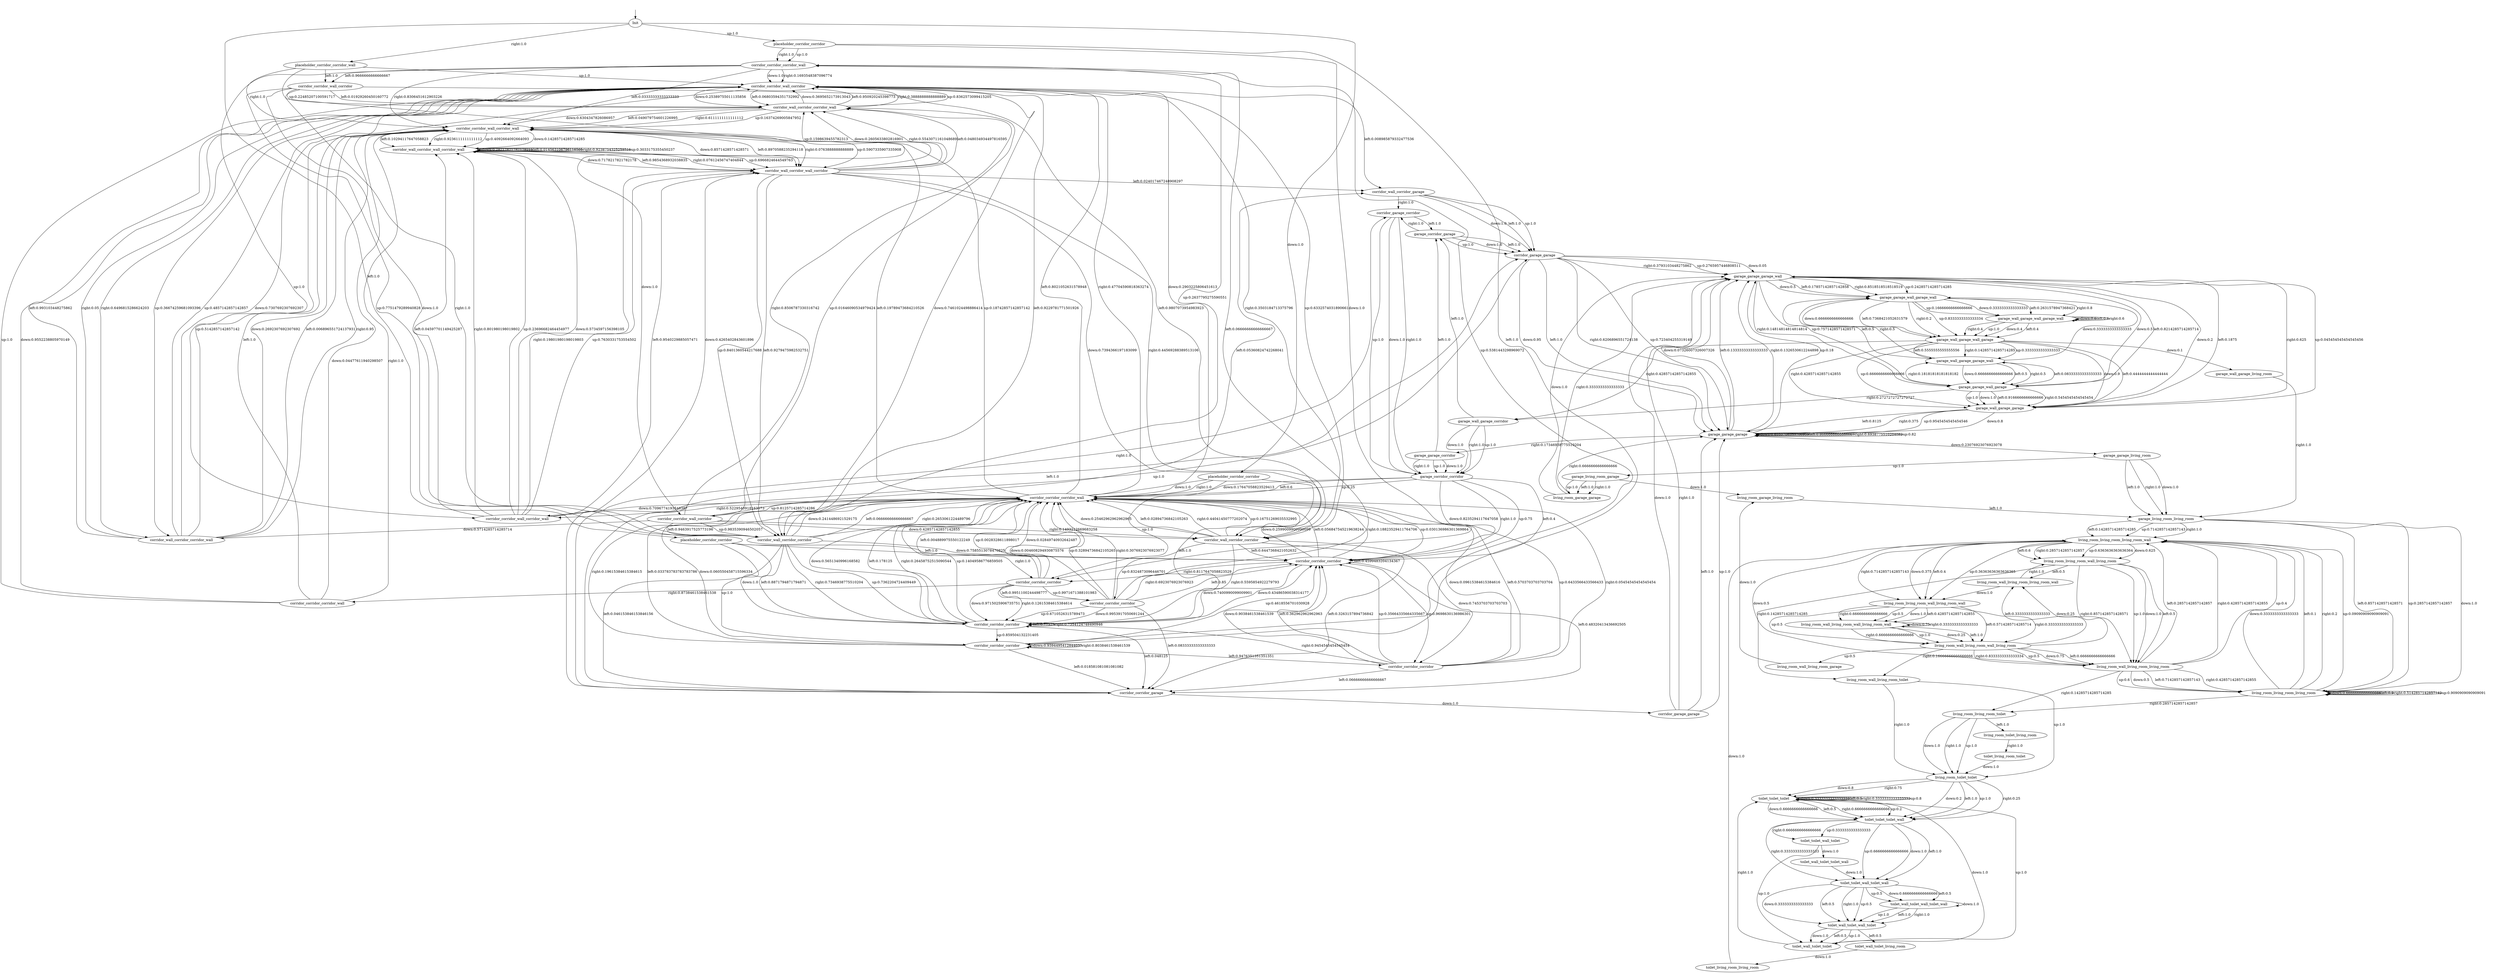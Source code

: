 digraph "learned_models/world1" {
q0 [label=Init];
q1 [label=placeholder_corridor_corridor];
q2 [label=placeholder_corridor_corridor_wall];
q3 [label=placeholder_corridor_corridor];
q4 [label=placeholder_corridor_corridor];
q5 [label=corridor_corridor_corridor_wall];
q6 [label=corridor_corridor_corridor];
q7 [label=corridor_corridor_corridor];
q8 [label=corridor_corridor_wall_corridor];
q9 [label=corridor_corridor_wall_corridor_wall];
q10 [label=corridor_corridor_wall_corridor];
q11 [label=corridor_corridor_wall_corridor];
q12 [label=corridor_corridor_corridor_wall];
q13 [label=corridor_corridor_corridor];
q14 [label=corridor_corridor_corridor];
q15 [label=corridor_corridor_corridor_wall];
q16 [label=corridor_corridor_corridor];
q17 [label=corridor_wall_corridor_corridor_wall];
q18 [label=corridor_wall_corridor_corridor];
q19 [label=corridor_wall_corridor_wall_corridor_wall];
q20 [label=corridor_wall_corridor_wall_corridor];
q21 [label=corridor_wall_corridor_corridor_wall];
q22 [label=corridor_wall_corridor_corridor];
q23 [label=corridor_corridor_corridor];
q24 [label=corridor_corridor_garage];
q25 [label=corridor_corridor_wall_corridor_wall];
q26 [label=corridor_garage_corridor];
q27 [label=corridor_garage_garage];
q28 [label=corridor_garage_garage];
q29 [label=garage_garage_garage_wall];
q30 [label=garage_garage_garage];
q31 [label=garage_corridor_garage];
q32 [label=garage_corridor_corridor];
q33 [label=garage_garage_corridor];
q34 [label=garage_garage_living_room];
q35 [label=garage_garage_wall_garage_wall];
q36 [label=garage_garage_wall_garage];
q37 [label=corridor_wall_corridor_garage];
q38 [label=garage_wall_garage_garage];
q39 [label=garage_wall_garage_wall_garage_wall];
q40 [label=garage_wall_garage_wall_garage];
q41 [label=garage_living_room_garage];
q42 [label=garage_living_room_living_room];
q43 [label=living_room_living_room_living_room_wall];
q44 [label=living_room_living_room_living_room];
q45 [label=living_room_garage_garage];
q46 [label=living_room_garage_living_room];
q47 [label=garage_wall_garage_garage_wall];
q48 [label=living_room_living_room_toilet];
q49 [label=living_room_living_room_wall_living_room];
q50 [label=garage_wall_garage_corridor];
q51 [label=living_room_wall_living_room_living_room];
q52 [label=living_room_toilet_toilet];
q53 [label=living_room_toilet_living_room];
q54 [label=toilet_living_room_toilet];
q55 [label=toilet_toilet_toilet];
q56 [label=living_room_living_room_wall_living_room_wall];
q57 [label=living_room_wall_living_room_wall_living_room];
q58 [label=toilet_toilet_toilet_wall];
q59 [label=garage_wall_garage_living_room];
q60 [label=toilet_toilet_wall_toilet_wall];
q61 [label=toilet_toilet_wall_toilet];
q62 [label=toilet_wall_toilet_toilet_wall];
q63 [label=toilet_wall_toilet_wall_toilet];
q64 [label=living_room_wall_living_room_wall_living_room_wall];
q65 [label=toilet_wall_toilet_wall_toilet_wall];
q66 [label=toilet_wall_toilet_toilet];
q67 [label=living_room_wall_living_room_toilet];
q68 [label=toilet_wall_toilet_living_room];
q69 [label=toilet_living_room_living_room];
q70 [label=living_room_wall_living_room_garage];
q71 [label=living_room_wall_living_room_living_room_wall];
q0 -> q4  [label="down:1.0"];
q0 -> q3  [label="left:1.0"];
q0 -> q2  [label="right:1.0"];
q0 -> q1  [label="up:1.0"];
q1 -> q14  [label="down:1.0"];
q1 -> q13  [label="left:1.0"];
q1 -> q12  [label="right:1.0"];
q1 -> q12  [label="up:1.0"];
q2 -> q11  [label="down:1.0"];
q2 -> q10  [label="left:1.0"];
q2 -> q9  [label="right:1.0"];
q2 -> q8  [label="up:1.0"];
q3 -> q7  [label="down:1.0"];
q3 -> q6  [label="left:1.0"];
q3 -> q14  [label="right:1.0"];
q3 -> q13  [label="up:1.0"];
q4 -> q5  [label="down:1.0"];
q4 -> q5  [label="right:1.0"];
q4 -> q7  [label="left:1.0"];
q4 -> q14  [label="up:1.0"];
q5 -> q8  [label="down:0.2903225806451613"];
q5 -> q25  [label="down:0.7096774193548387"];
q5 -> q8  [label="left:0.8021052631578948"];
q5 -> q9  [label="left:0.19789473684210526"];
q5 -> q8  [label="right:0.47704590818363274"];
q5 -> q25  [label="right:0.5229540918163673"];
q5 -> q9  [label="up:0.18742857142857142"];
q5 -> q11  [label="up:0.8125714285714286"];
q6 -> q7  [label="down:0.7400990099009901"];
q6 -> q5  [label="down:0.2599009900990099"];
q6 -> q5  [label="left:0.056847545219638244"];
q6 -> q6  [label="left:0.4599483204134367"];
q6 -> q24  [label="left:0.48320413436692505"];
q6 -> q5  [label="right:0.18823529411764706"];
q6 -> q14  [label="right:0.8117647058823529"];
q6 -> q5  [label="up:0.030136986301369864"];
q6 -> q23  [label="up:0.9698630136986301"];
q7 -> q6  [label="down:0.43486590038314177"];
q7 -> q5  [label="down:0.5651340996168582"];
q7 -> q5  [label="left:0.178125"];
q7 -> q7  [label="left:0.77375"];
q7 -> q24  [label="left:0.048125"];
q7 -> q5  [label="right:0.26458752515090544"];
q7 -> q7  [label="right:0.7354124748490946"];
q7 -> q5  [label="up:0.14049586776859505"];
q7 -> q13  [label="up:0.859504132231405"];
q8 -> q22  [label="down:0.7461024498886414"];
q8 -> q17  [label="down:0.25389755011135856"];
q8 -> q22  [label="left:0.9229781771501926"];
q8 -> q17  [label="left:0.06803594351732992"];
q8 -> q37  [label="left:0.008985879332477536"];
q8 -> q18  [label="right:0.3503184713375796"];
q8 -> q21  [label="right:0.6496815286624203"];
q8 -> q18  [label="up:0.6332574031890661"];
q8 -> q21  [label="up:0.36674259681093396"];
q9 -> q20  [label="down:0.8571428571428571"];
q9 -> q19  [label="down:0.14285714285714285"];
q9 -> q20  [label="left:0.8970588235294118"];
q9 -> q19  [label="left:0.10294117647058823"];
q9 -> q20  [label="right:0.0763888888888889"];
q9 -> q19  [label="right:0.9236111111111112"];
q9 -> q20  [label="up:0.5907335907335908"];
q9 -> q19  [label="up:0.4092664092664093"];
q10 -> q22  [label="down:1.0"];
q10 -> q22  [label="right:1.0"];
q10 -> q22  [label="up:0.7751479289940828"];
q10 -> q17  [label="up:0.22485207100591717"];
q10 -> q18  [label="left:0.9807073954983923"];
q10 -> q17  [label="left:0.01929260450160772"];
q11 -> q18  [label="down:0.42857142857142855"];
q11 -> q21  [label="down:0.5714285714285714"];
q11 -> q18  [label="right:0.1493212669683258"];
q11 -> q17  [label="right:0.8506787330316742"];
q11 -> q22  [label="left:0.9463917525773196"];
q11 -> q37  [label="left:0.05360824742268041"];
q11 -> q22  [label="up:0.9835390946502057"];
q11 -> q17  [label="up:0.01646090534979424"];
q12 -> q8  [label="down:1.0"];
q12 -> q8  [label="right:0.1693548387096774"];
q12 -> q9  [label="right:0.8306451612903226"];
q12 -> q10  [label="left:0.9666666666666667"];
q12 -> q9  [label="left:0.03333333333333333"];
q12 -> q25  [label="up:1.0"];
q13 -> q13  [label="down:0.9394495412844037"];
q13 -> q5  [label="down:0.060550458715596334"];
q13 -> q13  [label="right:0.8038461538461539"];
q13 -> q5  [label="right:0.19615384615384615"];
q13 -> q5  [label="left:0.033783783783783786"];
q13 -> q23  [label="left:0.9476351351351351"];
q13 -> q24  [label="left:0.018581081081081082"];
q13 -> q6  [label="up:0.4618556701030928"];
q13 -> q12  [label="up:0.5381443298969072"];
q14 -> q7  [label="down:0.9715025906735751"];
q14 -> q5  [label="down:0.02849740932642487"];
q14 -> q7  [label="right:0.12615384615384614"];
q14 -> q15  [label="right:0.8738461538461538"];
q14 -> q5  [label="left:0.004889975550122249"];
q14 -> q16  [label="left:0.9951100244498777"];
q14 -> q5  [label="up:0.0028328611898017"];
q14 -> q16  [label="up:0.9971671388101983"];
q15 -> q8  [label="down:0.9552238805970149"];
q15 -> q9  [label="down:0.04477611940298507"];
q15 -> q8  [label="left:1.0"];
q15 -> q8  [label="up:1.0"];
q15 -> q9  [label="right:1.0"];
q16 -> q7  [label="down:0.9953917050691244"];
q16 -> q5  [label="down:0.004608294930875576"];
q16 -> q7  [label="up:0.6710526315789473"];
q16 -> q5  [label="up:0.32894736842105265"];
q16 -> q5  [label="right:0.3076923076923077"];
q16 -> q6  [label="right:0.6923076923076923"];
q16 -> q6  [label="left:0.85"];
q16 -> q12  [label="left:0.06666666666666667"];
q16 -> q24  [label="left:0.08333333333333333"];
q17 -> q8  [label="down:0.3695652173913043"];
q17 -> q9  [label="down:0.6304347826086957"];
q17 -> q8  [label="left:0.950920245398773"];
q17 -> q9  [label="left:0.049079754601226995"];
q17 -> q8  [label="right:0.3888888888888889"];
q17 -> q9  [label="right:0.6111111111111112"];
q17 -> q8  [label="up:0.8362573099415205"];
q17 -> q9  [label="up:0.16374269005847952"];
q18 -> q23  [label="down:0.7453703703703703"];
q18 -> q5  [label="down:0.25462962962962965"];
q18 -> q5  [label="left:0.02894736842105263"];
q18 -> q6  [label="left:0.6447368421052632"];
q18 -> q24  [label="left:0.3263157894736842"];
q18 -> q5  [label="right:0.44041450777202074"];
q18 -> q7  [label="right:0.5595854922279793"];
q18 -> q5  [label="up:0.16751269035532995"];
q18 -> q16  [label="up:0.8324873096446701"];
q19 -> q20  [label="down:0.7178217821782178"];
q19 -> q19  [label="down:0.28217821782178215"];
q19 -> q20  [label="left:0.9854368932038835"];
q19 -> q19  [label="left:0.014563106796116505"];
q19 -> q20  [label="right:0.07612456747404844"];
q19 -> q19  [label="right:0.9238754325259516"];
q19 -> q20  [label="up:0.6966824644549763"];
q19 -> q19  [label="up:0.3033175355450237"];
q20 -> q18  [label="down:0.7394366197183099"];
q20 -> q17  [label="down:0.2605633802816901"];
q20 -> q18  [label="right:0.44569288389513106"];
q20 -> q17  [label="right:0.5543071161048689"];
q20 -> q17  [label="left:0.048034934497816595"];
q20 -> q22  [label="left:0.9279475982532751"];
q20 -> q37  [label="left:0.024017467248908297"];
q20 -> q17  [label="up:0.1598639455782313"];
q20 -> q22  [label="up:0.8401360544217688"];
q21 -> q8  [label="down:0.7307692307692307"];
q21 -> q9  [label="down:0.2692307692307692"];
q21 -> q8  [label="left:0.993103448275862"];
q21 -> q9  [label="left:0.006896551724137931"];
q21 -> q8  [label="right:0.05"];
q21 -> q9  [label="right:0.95"];
q21 -> q8  [label="up:0.4857142857142857"];
q21 -> q9  [label="up:0.5142857142857142"];
q22 -> q6  [label="down:0.7585513078470825"];
q22 -> q5  [label="down:0.2414486921529175"];
q22 -> q5  [label="left:0.06666666666666667"];
q22 -> q7  [label="left:0.8871794871794871"];
q22 -> q24  [label="left:0.046153846153846156"];
q22 -> q5  [label="right:0.2653061224489796"];
q22 -> q7  [label="right:0.7346938775510204"];
q22 -> q7  [label="up:0.7362204724409449"];
q22 -> q12  [label="up:0.2637795275590551"];
q23 -> q6  [label="down:0.9038461538461539"];
q23 -> q5  [label="down:0.09615384615384616"];
q23 -> q6  [label="left:0.362962962962963"];
q23 -> q5  [label="left:0.5703703703703704"];
q23 -> q24  [label="left:0.06666666666666667"];
q23 -> q6  [label="up:0.35664335664335667"];
q23 -> q5  [label="up:0.6433566433566433"];
q23 -> q5  [label="right:0.05454545454545454"];
q23 -> q7  [label="right:0.9454545454545454"];
q24 -> q28  [label="down:1.0"];
q24 -> q27  [label="left:1.0"];
q24 -> q27  [label="up:1.0"];
q24 -> q26  [label="right:1.0"];
q25 -> q20  [label="down:0.4265402843601896"];
q25 -> q19  [label="down:0.5734597156398105"];
q25 -> q20  [label="left:0.9540229885057471"];
q25 -> q19  [label="left:0.04597701149425287"];
q25 -> q20  [label="right:0.19801980198019803"];
q25 -> q19  [label="right:0.801980198019802"];
q25 -> q20  [label="up:0.7630331753554502"];
q25 -> q19  [label="up:0.23696682464454977"];
q26 -> q32  [label="down:1.0"];
q26 -> q32  [label="right:1.0"];
q26 -> q32  [label="up:1.0"];
q26 -> q31  [label="left:1.0"];
q27 -> q30  [label="down:0.95"];
q27 -> q29  [label="down:0.05"];
q27 -> q30  [label="left:1.0"];
q27 -> q30  [label="right:0.6206896551724138"];
q27 -> q29  [label="right:0.3793103448275862"];
q27 -> q30  [label="up:0.723404255319149"];
q27 -> q29  [label="up:0.2765957446808511"];
q28 -> q29  [label="down:1.0"];
q28 -> q29  [label="right:1.0"];
q28 -> q30  [label="left:1.0"];
q28 -> q30  [label="up:1.0"];
q29 -> q36  [label="down:0.5"];
q29 -> q35  [label="down:0.5"];
q29 -> q36  [label="left:0.8214285714285714"];
q29 -> q35  [label="left:0.17857142857142858"];
q29 -> q36  [label="right:0.14814814814814814"];
q29 -> q35  [label="right:0.8518518518518519"];
q29 -> q36  [label="up:0.7571428571428571"];
q29 -> q35  [label="up:0.24285714285714285"];
q30 -> q30  [label="down:0.6959706959706959"];
q30 -> q29  [label="down:0.07326007326007326"];
q30 -> q34  [label="down:0.23076923076923078"];
q30 -> q30  [label="left:0.8666666666666667"];
q30 -> q29  [label="left:0.13333333333333333"];
q30 -> q30  [label="right:0.6938775510204082"];
q30 -> q29  [label="right:0.1326530612244898"];
q30 -> q33  [label="right:0.17346938775510204"];
q30 -> q30  [label="up:0.82"];
q30 -> q29  [label="up:0.18"];
q31 -> q27  [label="down:1.0"];
q31 -> q27  [label="left:1.0"];
q31 -> q27  [label="up:1.0"];
q31 -> q26  [label="right:1.0"];
q32 -> q6  [label="down:0.8235294117647058"];
q32 -> q5  [label="down:0.17647058823529413"];
q32 -> q6  [label="left:0.4"];
q32 -> q5  [label="left:0.6"];
q32 -> q6  [label="right:1.0"];
q32 -> q6  [label="up:0.75"];
q32 -> q5  [label="up:0.25"];
q33 -> q32  [label="down:1.0"];
q33 -> q32  [label="right:1.0"];
q33 -> q32  [label="up:1.0"];
q33 -> q31  [label="left:1.0"];
q34 -> q42  [label="down:1.0"];
q34 -> q42  [label="left:1.0"];
q34 -> q42  [label="right:1.0"];
q34 -> q41  [label="up:1.0"];
q35 -> q40  [label="down:0.6666666666666666"];
q35 -> q39  [label="down:0.3333333333333333"];
q35 -> q40  [label="left:0.7368421052631579"];
q35 -> q39  [label="left:0.2631578947368421"];
q35 -> q40  [label="right:0.2"];
q35 -> q39  [label="right:0.8"];
q35 -> q40  [label="up:0.8333333333333334"];
q35 -> q39  [label="up:0.16666666666666666"];
q36 -> q38  [label="down:1.0"];
q36 -> q38  [label="left:0.9166666666666666"];
q36 -> q47  [label="left:0.08333333333333333"];
q36 -> q38  [label="right:0.5454545454545454"];
q36 -> q47  [label="right:0.18181818181818182"];
q36 -> q50  [label="right:0.2727272727272727"];
q36 -> q38  [label="up:1.0"];
q37 -> q27  [label="down:1.0"];
q37 -> q27  [label="left:1.0"];
q37 -> q27  [label="up:1.0"];
q37 -> q26  [label="right:1.0"];
q38 -> q30  [label="down:0.8"];
q38 -> q29  [label="down:0.2"];
q38 -> q30  [label="left:0.8125"];
q38 -> q29  [label="left:0.1875"];
q38 -> q30  [label="right:0.375"];
q38 -> q29  [label="right:0.625"];
q38 -> q30  [label="up:0.9545454545454546"];
q38 -> q29  [label="up:0.045454545454545456"];
q39 -> q40  [label="down:0.4"];
q39 -> q39  [label="down:0.6"];
q39 -> q40  [label="left:0.4"];
q39 -> q39  [label="left:0.6"];
q39 -> q40  [label="right:0.4"];
q39 -> q39  [label="right:0.6"];
q39 -> q40  [label="up:1.0"];
q40 -> q38  [label="down:0.9"];
q40 -> q59  [label="down:0.1"];
q40 -> q38  [label="left:0.4444444444444444"];
q40 -> q47  [label="left:0.5555555555555556"];
q40 -> q38  [label="right:0.42857142857142855"];
q40 -> q47  [label="right:0.14285714285714285"];
q40 -> q50  [label="right:0.42857142857142855"];
q40 -> q38  [label="up:0.6666666666666666"];
q40 -> q47  [label="up:0.3333333333333333"];
q41 -> q46  [label="down:1.0"];
q41 -> q45  [label="left:1.0"];
q41 -> q45  [label="right:1.0"];
q41 -> q45  [label="up:1.0"];
q42 -> q44  [label="down:1.0"];
q42 -> q44  [label="left:0.8571428571428571"];
q42 -> q43  [label="left:0.14285714285714285"];
q42 -> q44  [label="up:0.2857142857142857"];
q42 -> q43  [label="up:0.7142857142857143"];
q42 -> q43  [label="right:1.0"];
q43 -> q49  [label="down:0.625"];
q43 -> q56  [label="down:0.375"];
q43 -> q49  [label="left:0.6"];
q43 -> q56  [label="left:0.4"];
q43 -> q49  [label="right:0.2857142857142857"];
q43 -> q56  [label="right:0.7142857142857143"];
q43 -> q49  [label="up:0.6363636363636364"];
q43 -> q56  [label="up:0.36363636363636365"];
q44 -> q44  [label="down:0.6666666666666666"];
q44 -> q43  [label="down:0.3333333333333333"];
q44 -> q44  [label="left:0.9"];
q44 -> q43  [label="left:0.1"];
q44 -> q44  [label="right:0.5142857142857142"];
q44 -> q43  [label="right:0.2"];
q44 -> q48  [label="right:0.2857142857142857"];
q44 -> q44  [label="up:0.9090909090909091"];
q44 -> q43  [label="up:0.09090909090909091"];
q45 -> q29  [label="down:1.0"];
q45 -> q29  [label="right:0.3333333333333333"];
q45 -> q30  [label="right:0.6666666666666666"];
q46 -> q42  [label="left:1.0"];
q47 -> q36  [label="down:0.6666666666666666"];
q47 -> q35  [label="down:0.3333333333333333"];
q47 -> q36  [label="left:0.5"];
q47 -> q35  [label="left:0.5"];
q47 -> q36  [label="right:0.5"];
q47 -> q35  [label="right:0.5"];
q48 -> q52  [label="down:1.0"];
q48 -> q52  [label="right:1.0"];
q48 -> q52  [label="up:1.0"];
q48 -> q53  [label="left:1.0"];
q49 -> q51  [label="down:1.0"];
q49 -> q51  [label="left:0.5"];
q49 -> q71  [label="left:0.5"];
q49 -> q51  [label="right:0.8571428571428571"];
q49 -> q67  [label="right:0.14285714285714285"];
q49 -> q51  [label="up:1.0"];
q50 -> q32  [label="down:1.0"];
q50 -> q32  [label="right:1.0"];
q50 -> q32  [label="up:1.0"];
q50 -> q31  [label="left:1.0"];
q51 -> q44  [label="down:0.5"];
q51 -> q43  [label="down:0.5"];
q51 -> q44  [label="left:0.7142857142857143"];
q51 -> q43  [label="left:0.2857142857142857"];
q51 -> q44  [label="right:0.42857142857142855"];
q51 -> q43  [label="right:0.42857142857142855"];
q51 -> q48  [label="right:0.14285714285714285"];
q51 -> q44  [label="up:0.6"];
q51 -> q43  [label="up:0.4"];
q52 -> q55  [label="down:0.8"];
q52 -> q58  [label="down:0.2"];
q52 -> q55  [label="right:0.75"];
q52 -> q58  [label="right:0.25"];
q52 -> q58  [label="left:1.0"];
q52 -> q58  [label="up:1.0"];
q53 -> q54  [label="right:1.0"];
q54 -> q52  [label="down:1.0"];
q55 -> q55  [label="down:0.3333333333333333"];
q55 -> q58  [label="down:0.6666666666666666"];
q55 -> q55  [label="left:0.5"];
q55 -> q58  [label="left:0.5"];
q55 -> q55  [label="right:0.3333333333333333"];
q55 -> q58  [label="right:0.6666666666666666"];
q55 -> q55  [label="up:0.8"];
q55 -> q58  [label="up:0.2"];
q56 -> q64  [label="down:1.0"];
q56 -> q64  [label="left:0.42857142857142855"];
q56 -> q57  [label="left:0.5714285714285714"];
q56 -> q64  [label="right:0.6666666666666666"];
q56 -> q57  [label="right:0.3333333333333333"];
q56 -> q64  [label="up:0.5"];
q56 -> q57  [label="up:0.5"];
q57 -> q51  [label="down:0.75"];
q57 -> q71  [label="down:0.25"];
q57 -> q51  [label="left:0.6666666666666666"];
q57 -> q71  [label="left:0.3333333333333333"];
q57 -> q51  [label="right:0.8333333333333334"];
q57 -> q67  [label="right:0.16666666666666666"];
q57 -> q51  [label="up:0.5"];
q57 -> q70  [label="up:0.5"];
q58 -> q60  [label="down:1.0"];
q58 -> q60  [label="left:1.0"];
q58 -> q60  [label="right:0.3333333333333333"];
q58 -> q61  [label="right:0.6666666666666666"];
q58 -> q60  [label="up:0.6666666666666666"];
q58 -> q61  [label="up:0.3333333333333333"];
q59 -> q42  [label="right:1.0"];
q60 -> q63  [label="down:0.3333333333333333"];
q60 -> q65  [label="down:0.6666666666666666"];
q60 -> q63  [label="left:0.5"];
q60 -> q65  [label="left:0.5"];
q60 -> q63  [label="right:1.0"];
q60 -> q63  [label="up:0.5"];
q60 -> q65  [label="up:0.5"];
q61 -> q62  [label="down:1.0"];
q61 -> q66  [label="up:1.0"];
q62 -> q60  [label="down:1.0"];
q63 -> q66  [label="down:1.0"];
q63 -> q66  [label="left:0.5"];
q63 -> q68  [label="left:0.5"];
q63 -> q66  [label="up:1.0"];
q64 -> q57  [label="down:0.25"];
q64 -> q64  [label="down:0.75"];
q64 -> q57  [label="left:1.0"];
q64 -> q57  [label="right:0.6666666666666666"];
q64 -> q64  [label="right:0.3333333333333333"];
q64 -> q57  [label="up:1.0"];
q65 -> q65  [label="down:1.0"];
q65 -> q63  [label="left:1.0"];
q65 -> q63  [label="right:1.0"];
q65 -> q63  [label="up:1.0"];
q66 -> q55  [label="down:1.0"];
q66 -> q55  [label="right:1.0"];
q66 -> q55  [label="up:1.0"];
q67 -> q52  [label="right:1.0"];
q67 -> q52  [label="up:1.0"];
q68 -> q69  [label="down:1.0"];
q69 -> q43  [label="down:1.0"];
q70 -> q46  [label="down:1.0"];
q71 -> q56  [label="down:1.0"];
q71 -> q49  [label="right:1.0"];
__start0 [label="", shape=none];
__start0 -> q0  [label=""];
}
